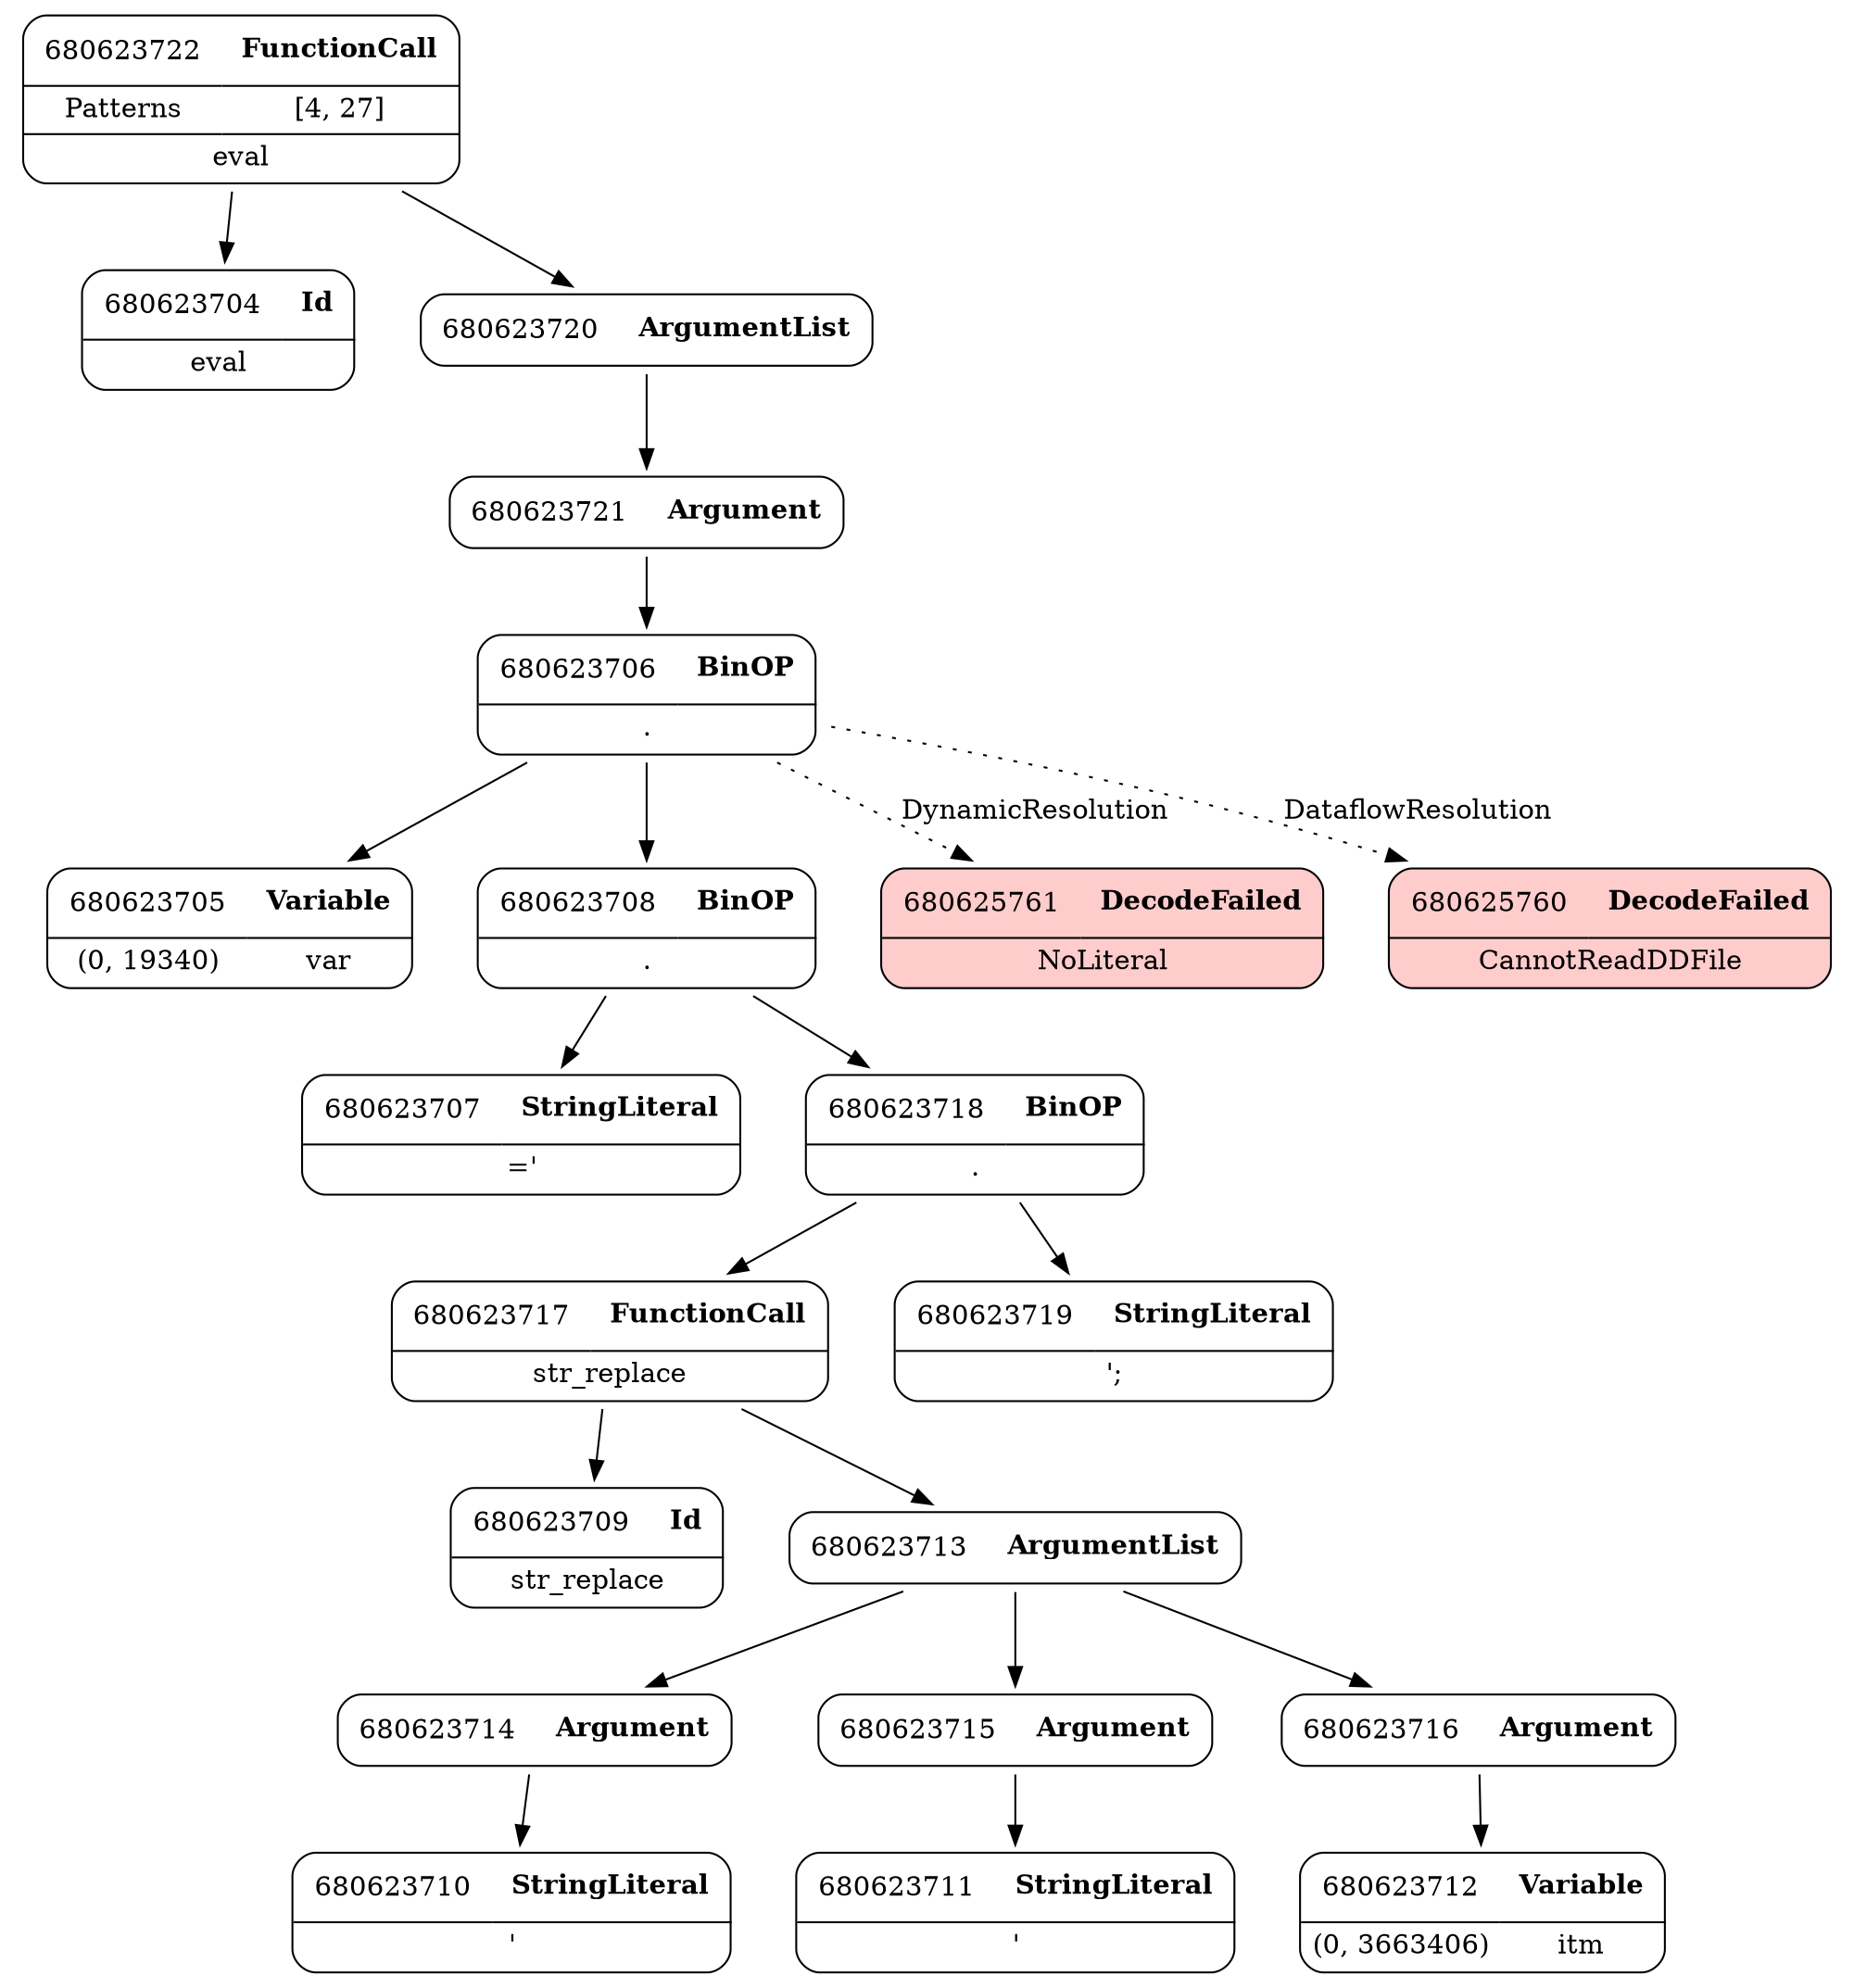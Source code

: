 digraph ast {
node [shape=none];
680623705 [label=<<TABLE border='1' cellspacing='0' cellpadding='10' style='rounded' ><TR><TD border='0'>680623705</TD><TD border='0'><B>Variable</B></TD></TR><HR/><TR><TD border='0' cellpadding='5'>(0, 19340)</TD><TD border='0' cellpadding='5'>var</TD></TR></TABLE>>];
680623704 [label=<<TABLE border='1' cellspacing='0' cellpadding='10' style='rounded' ><TR><TD border='0'>680623704</TD><TD border='0'><B>Id</B></TD></TR><HR/><TR><TD border='0' cellpadding='5' colspan='2'>eval</TD></TR></TABLE>>];
680623707 [label=<<TABLE border='1' cellspacing='0' cellpadding='10' style='rounded' ><TR><TD border='0'>680623707</TD><TD border='0'><B>StringLiteral</B></TD></TR><HR/><TR><TD border='0' cellpadding='5' colspan='2'>='</TD></TR></TABLE>>];
680623706 [label=<<TABLE border='1' cellspacing='0' cellpadding='10' style='rounded' ><TR><TD border='0'>680623706</TD><TD border='0'><B>BinOP</B></TD></TR><HR/><TR><TD border='0' cellpadding='5' colspan='2'>.</TD></TR></TABLE>>];
680623706 -> 680623705 [weight=2];
680623706 -> 680623708 [weight=2];
680623706 -> 680625761 [style=dotted,label=DynamicResolution];
680623706 -> 680625760 [style=dotted,label=DataflowResolution];
680623709 [label=<<TABLE border='1' cellspacing='0' cellpadding='10' style='rounded' ><TR><TD border='0'>680623709</TD><TD border='0'><B>Id</B></TD></TR><HR/><TR><TD border='0' cellpadding='5' colspan='2'>str_replace</TD></TR></TABLE>>];
680623708 [label=<<TABLE border='1' cellspacing='0' cellpadding='10' style='rounded' ><TR><TD border='0'>680623708</TD><TD border='0'><B>BinOP</B></TD></TR><HR/><TR><TD border='0' cellpadding='5' colspan='2'>.</TD></TR></TABLE>>];
680623708 -> 680623707 [weight=2];
680623708 -> 680623718 [weight=2];
680623711 [label=<<TABLE border='1' cellspacing='0' cellpadding='10' style='rounded' ><TR><TD border='0'>680623711</TD><TD border='0'><B>StringLiteral</B></TD></TR><HR/><TR><TD border='0' cellpadding='5' colspan='2'>'</TD></TR></TABLE>>];
680623710 [label=<<TABLE border='1' cellspacing='0' cellpadding='10' style='rounded' ><TR><TD border='0'>680623710</TD><TD border='0'><B>StringLiteral</B></TD></TR><HR/><TR><TD border='0' cellpadding='5' colspan='2'>'</TD></TR></TABLE>>];
680623713 [label=<<TABLE border='1' cellspacing='0' cellpadding='10' style='rounded' ><TR><TD border='0'>680623713</TD><TD border='0'><B>ArgumentList</B></TD></TR></TABLE>>];
680623713 -> 680623714 [weight=2];
680623713 -> 680623715 [weight=2];
680623713 -> 680623716 [weight=2];
680625761 [label=<<TABLE border='1' cellspacing='0' cellpadding='10' style='rounded' bgcolor='#FFCCCC' ><TR><TD border='0'>680625761</TD><TD border='0'><B>DecodeFailed</B></TD></TR><HR/><TR><TD border='0' cellpadding='5' colspan='2'>NoLiteral</TD></TR></TABLE>>];
680623712 [label=<<TABLE border='1' cellspacing='0' cellpadding='10' style='rounded' ><TR><TD border='0'>680623712</TD><TD border='0'><B>Variable</B></TD></TR><HR/><TR><TD border='0' cellpadding='5'>(0, 3663406)</TD><TD border='0' cellpadding='5'>itm</TD></TR></TABLE>>];
680625760 [label=<<TABLE border='1' cellspacing='0' cellpadding='10' style='rounded' bgcolor='#FFCCCC' ><TR><TD border='0'>680625760</TD><TD border='0'><B>DecodeFailed</B></TD></TR><HR/><TR><TD border='0' cellpadding='5' colspan='2'>CannotReadDDFile</TD></TR></TABLE>>];
680623715 [label=<<TABLE border='1' cellspacing='0' cellpadding='10' style='rounded' ><TR><TD border='0'>680623715</TD><TD border='0'><B>Argument</B></TD></TR></TABLE>>];
680623715 -> 680623711 [weight=2];
680623714 [label=<<TABLE border='1' cellspacing='0' cellpadding='10' style='rounded' ><TR><TD border='0'>680623714</TD><TD border='0'><B>Argument</B></TD></TR></TABLE>>];
680623714 -> 680623710 [weight=2];
680623717 [label=<<TABLE border='1' cellspacing='0' cellpadding='10' style='rounded' ><TR><TD border='0'>680623717</TD><TD border='0'><B>FunctionCall</B></TD></TR><HR/><TR><TD border='0' cellpadding='5' colspan='2'>str_replace</TD></TR></TABLE>>];
680623717 -> 680623709 [weight=2];
680623717 -> 680623713 [weight=2];
680623716 [label=<<TABLE border='1' cellspacing='0' cellpadding='10' style='rounded' ><TR><TD border='0'>680623716</TD><TD border='0'><B>Argument</B></TD></TR></TABLE>>];
680623716 -> 680623712 [weight=2];
680623719 [label=<<TABLE border='1' cellspacing='0' cellpadding='10' style='rounded' ><TR><TD border='0'>680623719</TD><TD border='0'><B>StringLiteral</B></TD></TR><HR/><TR><TD border='0' cellpadding='5' colspan='2'>';</TD></TR></TABLE>>];
680623718 [label=<<TABLE border='1' cellspacing='0' cellpadding='10' style='rounded' ><TR><TD border='0'>680623718</TD><TD border='0'><B>BinOP</B></TD></TR><HR/><TR><TD border='0' cellpadding='5' colspan='2'>.</TD></TR></TABLE>>];
680623718 -> 680623717 [weight=2];
680623718 -> 680623719 [weight=2];
680623721 [label=<<TABLE border='1' cellspacing='0' cellpadding='10' style='rounded' ><TR><TD border='0'>680623721</TD><TD border='0'><B>Argument</B></TD></TR></TABLE>>];
680623721 -> 680623706 [weight=2];
680623720 [label=<<TABLE border='1' cellspacing='0' cellpadding='10' style='rounded' ><TR><TD border='0'>680623720</TD><TD border='0'><B>ArgumentList</B></TD></TR></TABLE>>];
680623720 -> 680623721 [weight=2];
680623722 [label=<<TABLE border='1' cellspacing='0' cellpadding='10' style='rounded' ><TR><TD border='0'>680623722</TD><TD border='0'><B>FunctionCall</B></TD></TR><HR/><TR><TD border='0' cellpadding='5'>Patterns</TD><TD border='0' cellpadding='5'>[4, 27]</TD></TR><HR/><TR><TD border='0' cellpadding='5' colspan='2'>eval</TD></TR></TABLE>>];
680623722 -> 680623704 [weight=2];
680623722 -> 680623720 [weight=2];
}
